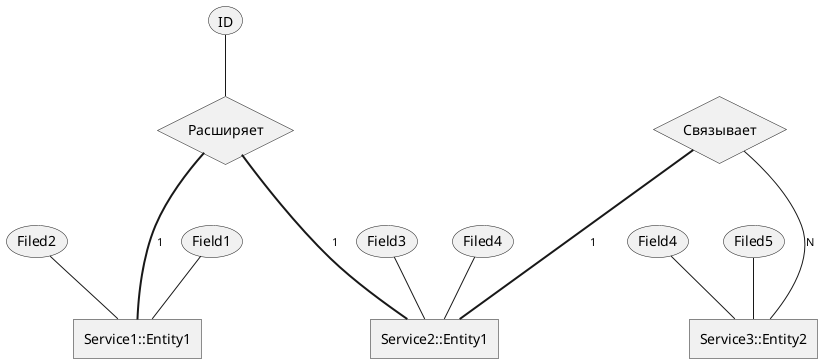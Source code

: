 @startchen

entity "Service1::Entity1" as S1E1 {
  Field1
  Filed2
}

entity "Service2::Entity1" as S2E1 {
  Field3
  Filed4
}

entity "Service3::Entity2" as S3E2 {
  Field4
  Filed5
}

relationship "Расширяет" as Extends {
  ID
}

relationship "Связывает" as Link {
  
}

Extends =1= S1E1
Extends =1= S2E1


Link =1= S2E1
Link -N- S3E2


@endchen
